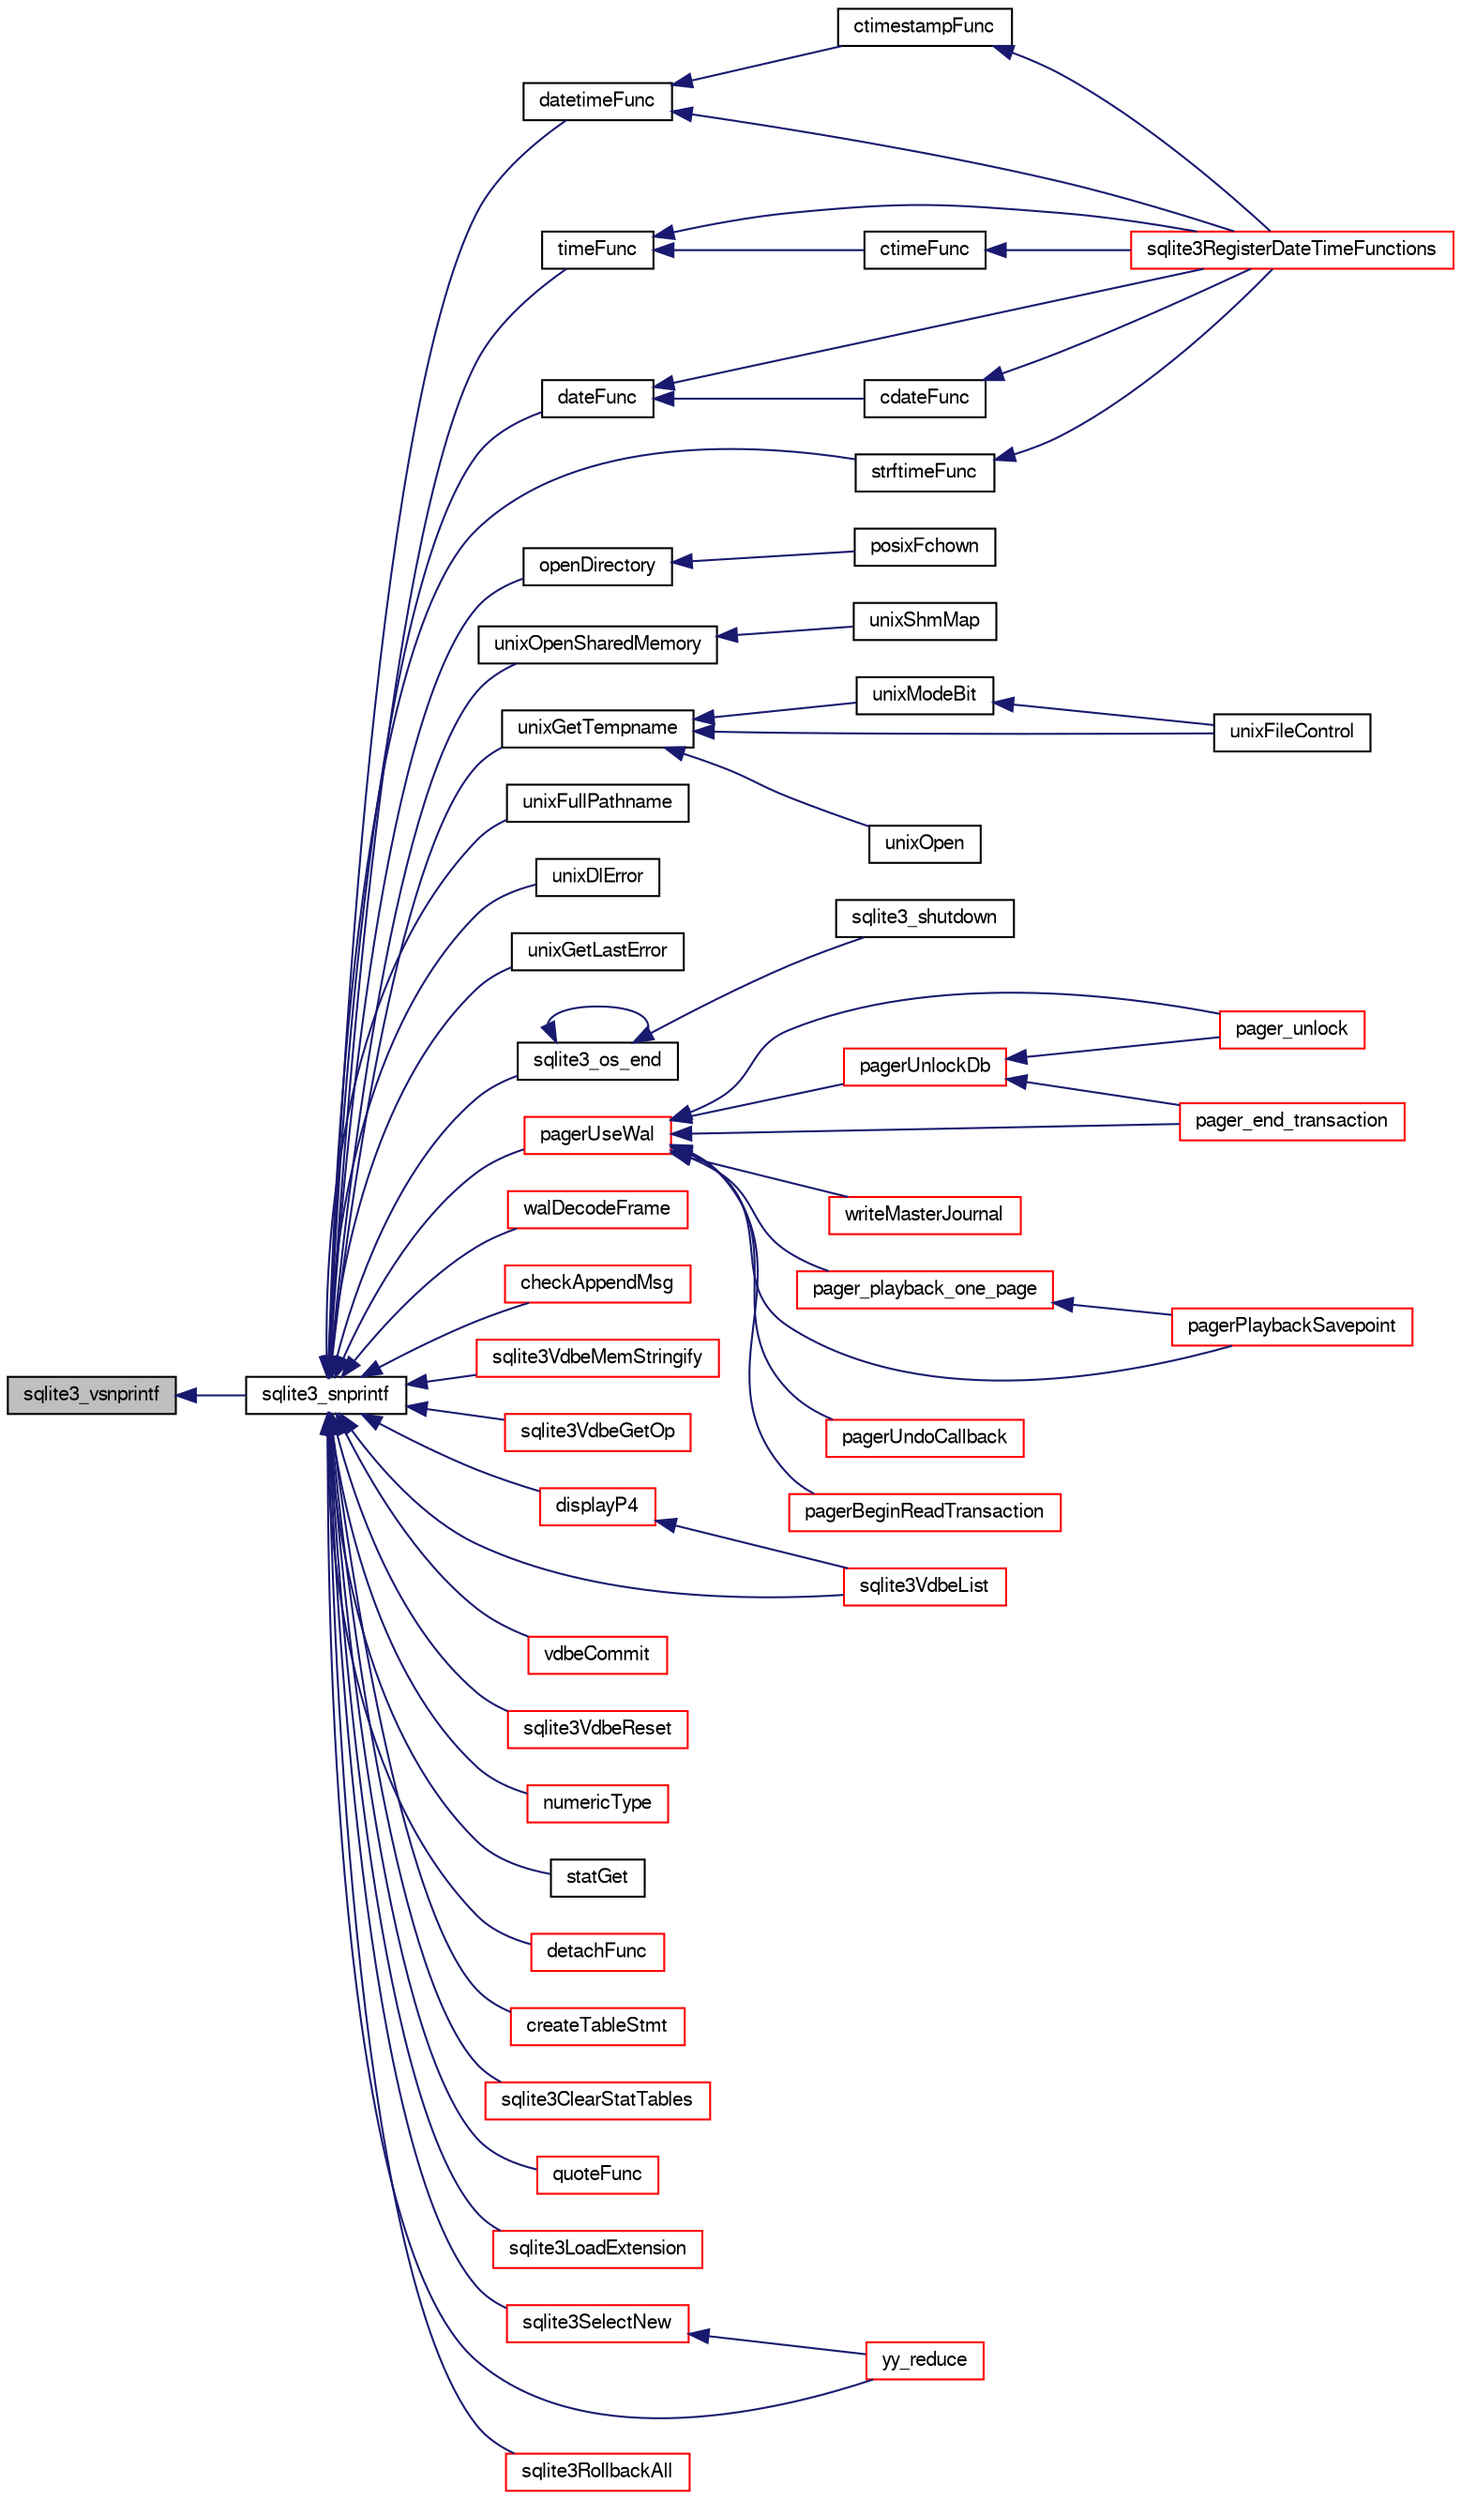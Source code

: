 digraph "sqlite3_vsnprintf"
{
  edge [fontname="FreeSans",fontsize="10",labelfontname="FreeSans",labelfontsize="10"];
  node [fontname="FreeSans",fontsize="10",shape=record];
  rankdir="LR";
  Node404806 [label="sqlite3_vsnprintf",height=0.2,width=0.4,color="black", fillcolor="grey75", style="filled", fontcolor="black"];
  Node404806 -> Node404807 [dir="back",color="midnightblue",fontsize="10",style="solid",fontname="FreeSans"];
  Node404807 [label="sqlite3_snprintf",height=0.2,width=0.4,color="black", fillcolor="white", style="filled",URL="$sqlite3_8h.html#af4558fab7cb8fb1e61fd642d3e017ef7"];
  Node404807 -> Node404808 [dir="back",color="midnightblue",fontsize="10",style="solid",fontname="FreeSans"];
  Node404808 [label="datetimeFunc",height=0.2,width=0.4,color="black", fillcolor="white", style="filled",URL="$sqlite3_8c.html#a9755493e1c5c377b5ea7078b4029c24a"];
  Node404808 -> Node404809 [dir="back",color="midnightblue",fontsize="10",style="solid",fontname="FreeSans"];
  Node404809 [label="ctimestampFunc",height=0.2,width=0.4,color="black", fillcolor="white", style="filled",URL="$sqlite3_8c.html#af66b08c4ab0dce0ff0c92a61b580f514"];
  Node404809 -> Node404810 [dir="back",color="midnightblue",fontsize="10",style="solid",fontname="FreeSans"];
  Node404810 [label="sqlite3RegisterDateTimeFunctions",height=0.2,width=0.4,color="red", fillcolor="white", style="filled",URL="$sqlite3_8c.html#a44405fdf6c4462912007f6602ecc0bb4"];
  Node404808 -> Node404810 [dir="back",color="midnightblue",fontsize="10",style="solid",fontname="FreeSans"];
  Node404807 -> Node405539 [dir="back",color="midnightblue",fontsize="10",style="solid",fontname="FreeSans"];
  Node405539 [label="timeFunc",height=0.2,width=0.4,color="black", fillcolor="white", style="filled",URL="$sqlite3_8c.html#aca881e4cda242c3a8f2256605cbf9e91"];
  Node405539 -> Node405540 [dir="back",color="midnightblue",fontsize="10",style="solid",fontname="FreeSans"];
  Node405540 [label="ctimeFunc",height=0.2,width=0.4,color="black", fillcolor="white", style="filled",URL="$sqlite3_8c.html#ad8e9781533516df5a0705e4b36155290"];
  Node405540 -> Node404810 [dir="back",color="midnightblue",fontsize="10",style="solid",fontname="FreeSans"];
  Node405539 -> Node404810 [dir="back",color="midnightblue",fontsize="10",style="solid",fontname="FreeSans"];
  Node404807 -> Node405541 [dir="back",color="midnightblue",fontsize="10",style="solid",fontname="FreeSans"];
  Node405541 [label="dateFunc",height=0.2,width=0.4,color="black", fillcolor="white", style="filled",URL="$sqlite3_8c.html#a0895a9abec96efb62b3c986a3c14ee32"];
  Node405541 -> Node405542 [dir="back",color="midnightblue",fontsize="10",style="solid",fontname="FreeSans"];
  Node405542 [label="cdateFunc",height=0.2,width=0.4,color="black", fillcolor="white", style="filled",URL="$sqlite3_8c.html#addf6dadca2fea72f90dfa99dbaa3da91"];
  Node405542 -> Node404810 [dir="back",color="midnightblue",fontsize="10",style="solid",fontname="FreeSans"];
  Node405541 -> Node404810 [dir="back",color="midnightblue",fontsize="10",style="solid",fontname="FreeSans"];
  Node404807 -> Node405543 [dir="back",color="midnightblue",fontsize="10",style="solid",fontname="FreeSans"];
  Node405543 [label="strftimeFunc",height=0.2,width=0.4,color="black", fillcolor="white", style="filled",URL="$sqlite3_8c.html#af531defbf93ba3aef96decedeafb344f"];
  Node405543 -> Node404810 [dir="back",color="midnightblue",fontsize="10",style="solid",fontname="FreeSans"];
  Node404807 -> Node405395 [dir="back",color="midnightblue",fontsize="10",style="solid",fontname="FreeSans"];
  Node405395 [label="openDirectory",height=0.2,width=0.4,color="black", fillcolor="white", style="filled",URL="$sqlite3_8c.html#a34c67a19bf6632f4c0f362ec5f2d2a1b"];
  Node405395 -> Node405396 [dir="back",color="midnightblue",fontsize="10",style="solid",fontname="FreeSans"];
  Node405396 [label="posixFchown",height=0.2,width=0.4,color="black", fillcolor="white", style="filled",URL="$sqlite3_8c.html#a817f654b26d87167baa6d42a71b75b7e"];
  Node404807 -> Node405226 [dir="back",color="midnightblue",fontsize="10",style="solid",fontname="FreeSans"];
  Node405226 [label="unixOpenSharedMemory",height=0.2,width=0.4,color="black", fillcolor="white", style="filled",URL="$sqlite3_8c.html#a30775afa2e08ca6ddc7853326afed7c7"];
  Node405226 -> Node405227 [dir="back",color="midnightblue",fontsize="10",style="solid",fontname="FreeSans"];
  Node405227 [label="unixShmMap",height=0.2,width=0.4,color="black", fillcolor="white", style="filled",URL="$sqlite3_8c.html#aeaa77f0ab08a4f4ee5f86e8c9727e974"];
  Node404807 -> Node404815 [dir="back",color="midnightblue",fontsize="10",style="solid",fontname="FreeSans"];
  Node404815 [label="unixGetTempname",height=0.2,width=0.4,color="black", fillcolor="white", style="filled",URL="$sqlite3_8c.html#ad53f02dff404aec729bd406c00998d12"];
  Node404815 -> Node404816 [dir="back",color="midnightblue",fontsize="10",style="solid",fontname="FreeSans"];
  Node404816 [label="unixModeBit",height=0.2,width=0.4,color="black", fillcolor="white", style="filled",URL="$sqlite3_8c.html#a2508a74b47b850a9f5a559a28681f394"];
  Node404816 -> Node404817 [dir="back",color="midnightblue",fontsize="10",style="solid",fontname="FreeSans"];
  Node404817 [label="unixFileControl",height=0.2,width=0.4,color="black", fillcolor="white", style="filled",URL="$sqlite3_8c.html#ad71f213fa385cc58f307cefd953c03ae"];
  Node404815 -> Node404817 [dir="back",color="midnightblue",fontsize="10",style="solid",fontname="FreeSans"];
  Node404815 -> Node404818 [dir="back",color="midnightblue",fontsize="10",style="solid",fontname="FreeSans"];
  Node404818 [label="unixOpen",height=0.2,width=0.4,color="black", fillcolor="white", style="filled",URL="$sqlite3_8c.html#a8ed5efc47b6e14f7805cd1bb9b215775"];
  Node404807 -> Node405662 [dir="back",color="midnightblue",fontsize="10",style="solid",fontname="FreeSans"];
  Node405662 [label="unixFullPathname",height=0.2,width=0.4,color="black", fillcolor="white", style="filled",URL="$sqlite3_8c.html#a129b22de988456c437b033551f7cd7af"];
  Node404807 -> Node405663 [dir="back",color="midnightblue",fontsize="10",style="solid",fontname="FreeSans"];
  Node405663 [label="unixDlError",height=0.2,width=0.4,color="black", fillcolor="white", style="filled",URL="$sqlite3_8c.html#ad04af94e02dde278ad32c9c94d109a6c"];
  Node404807 -> Node405398 [dir="back",color="midnightblue",fontsize="10",style="solid",fontname="FreeSans"];
  Node405398 [label="unixGetLastError",height=0.2,width=0.4,color="black", fillcolor="white", style="filled",URL="$sqlite3_8c.html#aed1e42f49d74b419c3c85b559dd61240"];
  Node404807 -> Node404819 [dir="back",color="midnightblue",fontsize="10",style="solid",fontname="FreeSans"];
  Node404819 [label="sqlite3_os_end",height=0.2,width=0.4,color="black", fillcolor="white", style="filled",URL="$sqlite3_8h.html#a2288c95881ecca13d994e42b6a958906"];
  Node404819 -> Node404819 [dir="back",color="midnightblue",fontsize="10",style="solid",fontname="FreeSans"];
  Node404819 -> Node404820 [dir="back",color="midnightblue",fontsize="10",style="solid",fontname="FreeSans"];
  Node404820 [label="sqlite3_shutdown",height=0.2,width=0.4,color="black", fillcolor="white", style="filled",URL="$sqlite3_8h.html#aeaf9947fe863ba3d3aca061475e3af2e"];
  Node404807 -> Node405664 [dir="back",color="midnightblue",fontsize="10",style="solid",fontname="FreeSans"];
  Node405664 [label="pagerUseWal",height=0.2,width=0.4,color="red", fillcolor="white", style="filled",URL="$sqlite3_8c.html#a31def80bfe1de9284d635ba190a5eb68"];
  Node405664 -> Node405665 [dir="back",color="midnightblue",fontsize="10",style="solid",fontname="FreeSans"];
  Node405665 [label="pagerUnlockDb",height=0.2,width=0.4,color="red", fillcolor="white", style="filled",URL="$sqlite3_8c.html#a8ac54f19421c76b5045a40b42d282c32"];
  Node405665 -> Node405666 [dir="back",color="midnightblue",fontsize="10",style="solid",fontname="FreeSans"];
  Node405666 [label="pager_unlock",height=0.2,width=0.4,color="red", fillcolor="white", style="filled",URL="$sqlite3_8c.html#a5b54bd09bd76fa68eb6310fbf9bbaf20"];
  Node405665 -> Node405192 [dir="back",color="midnightblue",fontsize="10",style="solid",fontname="FreeSans"];
  Node405192 [label="pager_end_transaction",height=0.2,width=0.4,color="red", fillcolor="white", style="filled",URL="$sqlite3_8c.html#a0814e2cfab386b1e3ba74528870339fe"];
  Node405664 -> Node405671 [dir="back",color="midnightblue",fontsize="10",style="solid",fontname="FreeSans"];
  Node405671 [label="writeMasterJournal",height=0.2,width=0.4,color="red", fillcolor="white", style="filled",URL="$sqlite3_8c.html#a6df09ec3e85ec74c6ee0bbbbe72a8cf3"];
  Node405664 -> Node405666 [dir="back",color="midnightblue",fontsize="10",style="solid",fontname="FreeSans"];
  Node405664 -> Node405192 [dir="back",color="midnightblue",fontsize="10",style="solid",fontname="FreeSans"];
  Node405664 -> Node405162 [dir="back",color="midnightblue",fontsize="10",style="solid",fontname="FreeSans"];
  Node405162 [label="pager_playback_one_page",height=0.2,width=0.4,color="red", fillcolor="white", style="filled",URL="$sqlite3_8c.html#adfca1dee9939482792fe2b4ed982d00e"];
  Node405162 -> Node405197 [dir="back",color="midnightblue",fontsize="10",style="solid",fontname="FreeSans"];
  Node405197 [label="pagerPlaybackSavepoint",height=0.2,width=0.4,color="red", fillcolor="white", style="filled",URL="$sqlite3_8c.html#aedf76c3b6661c4244cc3e2c5464fd12e"];
  Node405664 -> Node405195 [dir="back",color="midnightblue",fontsize="10",style="solid",fontname="FreeSans"];
  Node405195 [label="pagerUndoCallback",height=0.2,width=0.4,color="red", fillcolor="white", style="filled",URL="$sqlite3_8c.html#aca578b7eaed97dbbc2219eb67e1de24f"];
  Node405664 -> Node405419 [dir="back",color="midnightblue",fontsize="10",style="solid",fontname="FreeSans"];
  Node405419 [label="pagerBeginReadTransaction",height=0.2,width=0.4,color="red", fillcolor="white", style="filled",URL="$sqlite3_8c.html#a4a484b6c404f96050418d965e3cc17a1"];
  Node405664 -> Node405197 [dir="back",color="midnightblue",fontsize="10",style="solid",fontname="FreeSans"];
  Node404807 -> Node405678 [dir="back",color="midnightblue",fontsize="10",style="solid",fontname="FreeSans"];
  Node405678 [label="walDecodeFrame",height=0.2,width=0.4,color="red", fillcolor="white", style="filled",URL="$sqlite3_8c.html#aaa163f26bf1e56df2fb274bf7e6bc5b9"];
  Node404807 -> Node405458 [dir="back",color="midnightblue",fontsize="10",style="solid",fontname="FreeSans"];
  Node405458 [label="checkAppendMsg",height=0.2,width=0.4,color="red", fillcolor="white", style="filled",URL="$sqlite3_8c.html#a4366e7af81727e2d755d3c9a635b055e"];
  Node404807 -> Node405482 [dir="back",color="midnightblue",fontsize="10",style="solid",fontname="FreeSans"];
  Node405482 [label="sqlite3VdbeMemStringify",height=0.2,width=0.4,color="red", fillcolor="white", style="filled",URL="$sqlite3_8c.html#aaf8a4e6bd1059297d279570e30b7680a"];
  Node404807 -> Node405679 [dir="back",color="midnightblue",fontsize="10",style="solid",fontname="FreeSans"];
  Node405679 [label="sqlite3VdbeGetOp",height=0.2,width=0.4,color="red", fillcolor="white", style="filled",URL="$sqlite3_8c.html#a5ab7282d63d42e66c8d7cb7a9d0c6f74"];
  Node404807 -> Node405680 [dir="back",color="midnightblue",fontsize="10",style="solid",fontname="FreeSans"];
  Node405680 [label="displayP4",height=0.2,width=0.4,color="red", fillcolor="white", style="filled",URL="$sqlite3_8c.html#a213d2242690998ca991f734ee4d4dce9"];
  Node405680 -> Node405304 [dir="back",color="midnightblue",fontsize="10",style="solid",fontname="FreeSans"];
  Node405304 [label="sqlite3VdbeList",height=0.2,width=0.4,color="red", fillcolor="white", style="filled",URL="$sqlite3_8c.html#a61f5dfb765135a9982025bab8944f7fd"];
  Node404807 -> Node405304 [dir="back",color="midnightblue",fontsize="10",style="solid",fontname="FreeSans"];
  Node404807 -> Node405097 [dir="back",color="midnightblue",fontsize="10",style="solid",fontname="FreeSans"];
  Node405097 [label="vdbeCommit",height=0.2,width=0.4,color="red", fillcolor="white", style="filled",URL="$sqlite3_8c.html#a5d7f1e0625451b987728f600cfe1b92d"];
  Node404807 -> Node405048 [dir="back",color="midnightblue",fontsize="10",style="solid",fontname="FreeSans"];
  Node405048 [label="sqlite3VdbeReset",height=0.2,width=0.4,color="red", fillcolor="white", style="filled",URL="$sqlite3_8c.html#a315a913742f7267f90d46d41446353b1"];
  Node404807 -> Node405682 [dir="back",color="midnightblue",fontsize="10",style="solid",fontname="FreeSans"];
  Node405682 [label="numericType",height=0.2,width=0.4,color="red", fillcolor="white", style="filled",URL="$sqlite3_8c.html#a46b5ef2f9ddcd83e0c8ae42dcffe8052"];
  Node404807 -> Node405547 [dir="back",color="midnightblue",fontsize="10",style="solid",fontname="FreeSans"];
  Node405547 [label="statGet",height=0.2,width=0.4,color="black", fillcolor="white", style="filled",URL="$sqlite3_8c.html#a6357fb6fa381df401d3be4ef3a93ec6e"];
  Node404807 -> Node405043 [dir="back",color="midnightblue",fontsize="10",style="solid",fontname="FreeSans"];
  Node405043 [label="detachFunc",height=0.2,width=0.4,color="red", fillcolor="white", style="filled",URL="$sqlite3_8c.html#a2b3dd04cb87abd088926ab0082a60b77"];
  Node404807 -> Node405683 [dir="back",color="midnightblue",fontsize="10",style="solid",fontname="FreeSans"];
  Node405683 [label="createTableStmt",height=0.2,width=0.4,color="red", fillcolor="white", style="filled",URL="$sqlite3_8c.html#a6b8d7a56b28f8ddeaaa1638a1347a930"];
  Node404807 -> Node405004 [dir="back",color="midnightblue",fontsize="10",style="solid",fontname="FreeSans"];
  Node405004 [label="sqlite3ClearStatTables",height=0.2,width=0.4,color="red", fillcolor="white", style="filled",URL="$sqlite3_8c.html#a3a6659fbbc07f5bd5d327d88e6660702"];
  Node404807 -> Node405495 [dir="back",color="midnightblue",fontsize="10",style="solid",fontname="FreeSans"];
  Node405495 [label="quoteFunc",height=0.2,width=0.4,color="red", fillcolor="white", style="filled",URL="$sqlite3_8c.html#a8e64c0ef376144dfad6a4a3d499056b8"];
  Node404807 -> Node405379 [dir="back",color="midnightblue",fontsize="10",style="solid",fontname="FreeSans"];
  Node405379 [label="sqlite3LoadExtension",height=0.2,width=0.4,color="red", fillcolor="white", style="filled",URL="$sqlite3_8c.html#a3b46232455de4779a67c63b2c9004245"];
  Node404807 -> Node404968 [dir="back",color="midnightblue",fontsize="10",style="solid",fontname="FreeSans"];
  Node404968 [label="sqlite3SelectNew",height=0.2,width=0.4,color="red", fillcolor="white", style="filled",URL="$sqlite3_8c.html#af637faf2f42e6ac5b93c317ed350252c"];
  Node404968 -> Node404858 [dir="back",color="midnightblue",fontsize="10",style="solid",fontname="FreeSans"];
  Node404858 [label="yy_reduce",height=0.2,width=0.4,color="red", fillcolor="white", style="filled",URL="$sqlite3_8c.html#a7c419a9b25711c666a9a2449ef377f14"];
  Node404807 -> Node404858 [dir="back",color="midnightblue",fontsize="10",style="solid",fontname="FreeSans"];
  Node404807 -> Node405046 [dir="back",color="midnightblue",fontsize="10",style="solid",fontname="FreeSans"];
  Node405046 [label="sqlite3RollbackAll",height=0.2,width=0.4,color="red", fillcolor="white", style="filled",URL="$sqlite3_8c.html#ad902dd388d73208539f557962e3fe6bb"];
}
